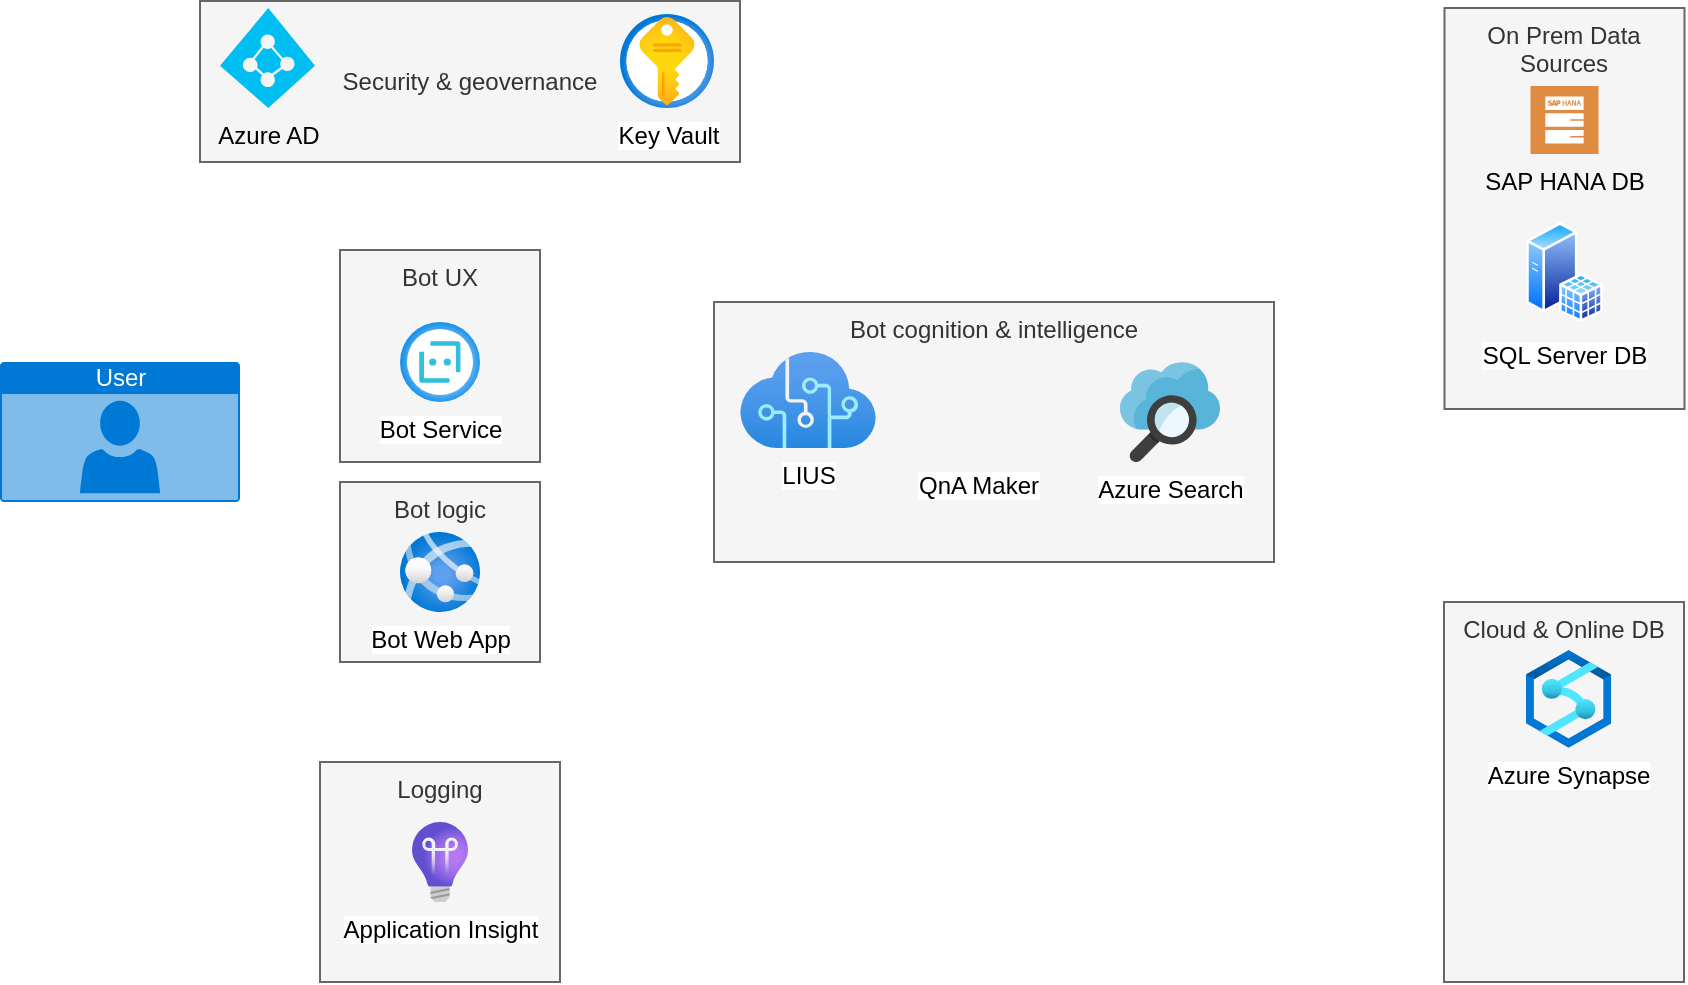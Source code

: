 <mxfile version="14.5.10" type="github"><diagram id="VHoYQdjhY6s8SYZpucpT" name="Page-1"><mxGraphModel dx="1422" dy="794" grid="1" gridSize="10" guides="1" tooltips="1" connect="1" arrows="1" fold="1" page="1" pageScale="1" pageWidth="850" pageHeight="1100" math="0" shadow="0"><root><mxCell id="0"/><mxCell id="1" parent="0"/><mxCell id="12wSddLCUSlk-l1D3lct-19" value="Bot logic" style="rounded=0;whiteSpace=wrap;html=1;fillColor=#f5f5f5;strokeColor=#666666;fontColor=#333333;verticalAlign=top;" vertex="1" parent="1"><mxGeometry x="250" y="260" width="100" height="90" as="geometry"/></mxCell><mxCell id="12wSddLCUSlk-l1D3lct-4" value="Bot UX" style="rounded=0;whiteSpace=wrap;html=1;fillColor=#f5f5f5;strokeColor=#666666;fontColor=#333333;verticalAlign=top;" vertex="1" parent="1"><mxGeometry x="250" y="144" width="100" height="106" as="geometry"/></mxCell><mxCell id="12wSddLCUSlk-l1D3lct-1" value="User" style="html=1;strokeColor=none;fillColor=#0079D6;labelPosition=center;verticalLabelPosition=middle;verticalAlign=top;align=center;fontSize=12;outlineConnect=0;spacingTop=-6;fontColor=#FFFFFF;shape=mxgraph.sitemap.user;" vertex="1" parent="1"><mxGeometry x="80" y="200" width="120" height="70" as="geometry"/></mxCell><mxCell id="12wSddLCUSlk-l1D3lct-2" value="Bot Service" style="aspect=fixed;html=1;points=[];align=center;image;fontSize=12;image=img/lib/azure2/ai_machine_learning/Bot_Services.svg;" vertex="1" parent="1"><mxGeometry x="280" y="180" width="40" height="40" as="geometry"/></mxCell><mxCell id="12wSddLCUSlk-l1D3lct-3" value="Bot Web App" style="aspect=fixed;html=1;points=[];align=center;image;fontSize=12;image=img/lib/azure2/compute/App_Services.svg;" vertex="1" parent="1"><mxGeometry x="280" y="285" width="40" height="40" as="geometry"/></mxCell><mxCell id="12wSddLCUSlk-l1D3lct-5" value="Security &amp;amp; geovernance" style="rounded=0;whiteSpace=wrap;html=1;fillColor=#f5f5f5;strokeColor=#666666;fontColor=#333333;" vertex="1" parent="1"><mxGeometry x="180" y="19.5" width="270" height="80.5" as="geometry"/></mxCell><mxCell id="12wSddLCUSlk-l1D3lct-6" value="Azure AD" style="verticalLabelPosition=bottom;html=1;verticalAlign=top;align=center;strokeColor=none;fillColor=#00BEF2;shape=mxgraph.azure.azure_active_directory;" vertex="1" parent="1"><mxGeometry x="190" y="23" width="47.5" height="50" as="geometry"/></mxCell><mxCell id="12wSddLCUSlk-l1D3lct-7" value="Key Vault" style="aspect=fixed;html=1;points=[];align=center;image;fontSize=12;image=img/lib/azure2/security/Key_Vaults.svg;" vertex="1" parent="1"><mxGeometry x="390" y="26" width="47" height="47" as="geometry"/></mxCell><mxCell id="12wSddLCUSlk-l1D3lct-8" value="Logging" style="rounded=0;whiteSpace=wrap;html=1;fillColor=#f5f5f5;strokeColor=#666666;fontColor=#333333;verticalAlign=top;" vertex="1" parent="1"><mxGeometry x="240" y="400" width="120" height="110" as="geometry"/></mxCell><mxCell id="12wSddLCUSlk-l1D3lct-9" value="Application Insight" style="aspect=fixed;html=1;points=[];align=center;image;fontSize=12;image=img/lib/azure2/devops/Application_Insights.svg;" vertex="1" parent="1"><mxGeometry x="286.03" y="430" width="27.94" height="40" as="geometry"/></mxCell><mxCell id="12wSddLCUSlk-l1D3lct-10" value="Bot cognition &amp;amp; intelligence" style="rounded=0;whiteSpace=wrap;html=1;fillColor=#f5f5f5;strokeColor=#666666;fontColor=#333333;verticalAlign=top;" vertex="1" parent="1"><mxGeometry x="437" y="170" width="280" height="130" as="geometry"/></mxCell><mxCell id="12wSddLCUSlk-l1D3lct-11" value="LIUS" style="aspect=fixed;html=1;points=[];align=center;image;fontSize=12;image=img/lib/azure2/ai_machine_learning/Cognitive_Services.svg;" vertex="1" parent="1"><mxGeometry x="450" y="195" width="68" height="48" as="geometry"/></mxCell><mxCell id="12wSddLCUSlk-l1D3lct-12" value="QnA Maker" style="shape=image;html=1;verticalAlign=top;verticalLabelPosition=bottom;labelBackgroundColor=#ffffff;imageAspect=0;aspect=fixed;image=https://cdn1.iconfinder.com/data/icons/google_jfk_icons_by_carlosjj/128/qna.png" vertex="1" parent="1"><mxGeometry x="540" y="190" width="58" height="58" as="geometry"/></mxCell><mxCell id="12wSddLCUSlk-l1D3lct-13" value="Azure Search" style="aspect=fixed;html=1;points=[];align=center;image;fontSize=12;image=img/lib/mscae/Search.svg;" vertex="1" parent="1"><mxGeometry x="640" y="200" width="50" height="50" as="geometry"/></mxCell><mxCell id="12wSddLCUSlk-l1D3lct-14" value="On Prem Data Sources" style="rounded=0;whiteSpace=wrap;html=1;fillColor=#f5f5f5;strokeColor=#666666;fontColor=#333333;verticalAlign=top;" vertex="1" parent="1"><mxGeometry x="802.25" y="23" width="120" height="200.5" as="geometry"/></mxCell><mxCell id="12wSddLCUSlk-l1D3lct-15" value="SAP HANA DB" style="pointerEvents=1;shadow=0;dashed=0;html=1;strokeColor=none;fillColor=#DF8C42;labelPosition=center;verticalLabelPosition=bottom;verticalAlign=top;align=center;outlineConnect=0;shape=mxgraph.veeam2.sap_hana_db;" vertex="1" parent="1"><mxGeometry x="845.25" y="62" width="34" height="34" as="geometry"/></mxCell><mxCell id="12wSddLCUSlk-l1D3lct-16" value="SQL Server DB" style="aspect=fixed;perimeter=ellipsePerimeter;html=1;align=center;shadow=0;dashed=0;spacingTop=3;image;image=img/lib/active_directory/sql_server.svg;" vertex="1" parent="1"><mxGeometry x="843" y="130" width="38.5" height="50" as="geometry"/></mxCell><mxCell id="12wSddLCUSlk-l1D3lct-17" value="Cloud &amp;amp; Online DB" style="rounded=0;whiteSpace=wrap;html=1;fillColor=#f5f5f5;strokeColor=#666666;fontColor=#333333;verticalAlign=top;" vertex="1" parent="1"><mxGeometry x="802" y="320" width="120" height="190" as="geometry"/></mxCell><mxCell id="12wSddLCUSlk-l1D3lct-18" value="Azure Synapse" style="aspect=fixed;html=1;points=[];align=center;image;fontSize=12;image=img/lib/azure2/analytics/Azure_Synapse_Analytics.svg;" vertex="1" parent="1"><mxGeometry x="843" y="344" width="42.61" height="49" as="geometry"/></mxCell></root></mxGraphModel></diagram></mxfile>